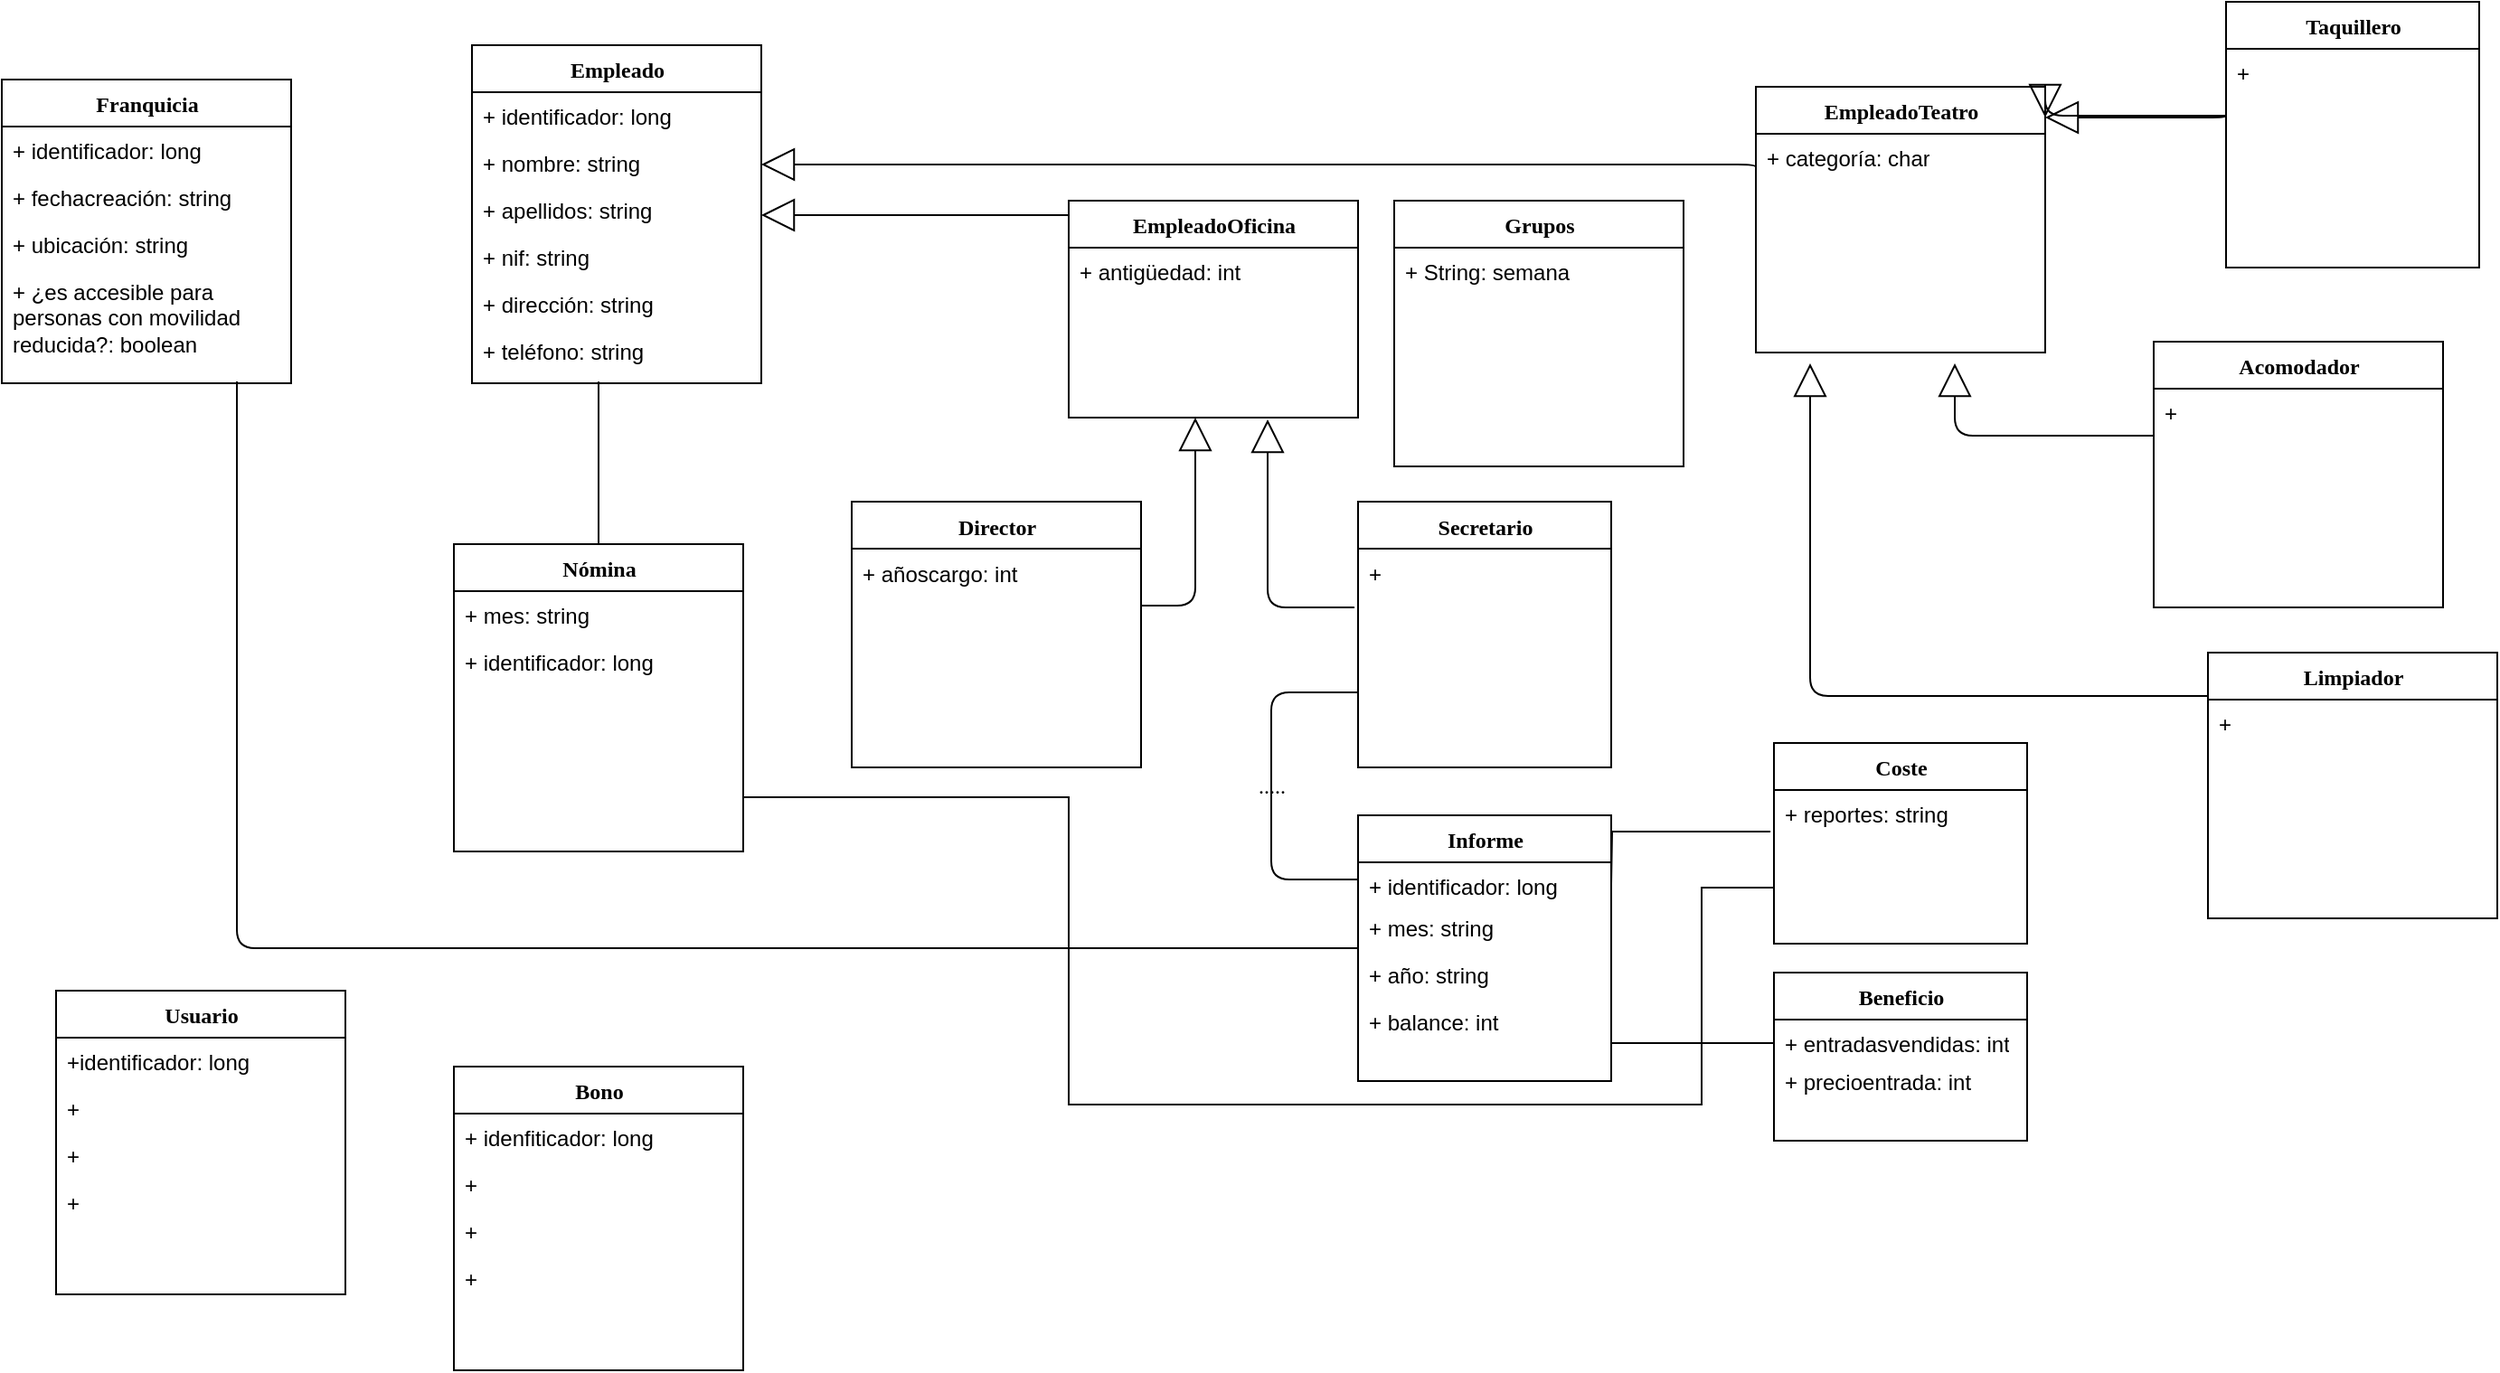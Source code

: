 <mxfile version="12.1.1" pages="1"><diagram name="Page-1" id="9f46799a-70d6-7492-0946-bef42562c5a5"><mxGraphModel dx="1306" dy="470" grid="1" gridSize="10" guides="1" tooltips="1" connect="1" arrows="1" fold="1" page="1" pageScale="1" pageWidth="1100" pageHeight="850" background="#ffffff" math="0" shadow="0"><root><mxCell id="0"/><mxCell id="1" parent="0"/><mxCell id="78961159f06e98e8-17" value="Franquicia" style="swimlane;html=1;fontStyle=1;align=center;verticalAlign=top;childLayout=stackLayout;horizontal=1;startSize=26;horizontalStack=0;resizeParent=1;resizeLast=0;collapsible=1;marginBottom=0;swimlaneFillColor=#ffffff;rounded=0;shadow=0;comic=0;labelBackgroundColor=none;strokeColor=#000000;strokeWidth=1;fillColor=none;fontFamily=Verdana;fontSize=12;fontColor=#000000;" parent="1" vertex="1"><mxGeometry x="90" y="83" width="160" height="168" as="geometry"/></mxCell><mxCell id="78961159f06e98e8-21" value="+ identificador: long" style="text;html=1;strokeColor=none;fillColor=none;align=left;verticalAlign=top;spacingLeft=4;spacingRight=4;whiteSpace=wrap;overflow=hidden;rotatable=0;points=[[0,0.5],[1,0.5]];portConstraint=eastwest;" parent="78961159f06e98e8-17" vertex="1"><mxGeometry y="26" width="160" height="26" as="geometry"/></mxCell><mxCell id="78961159f06e98e8-23" value="+ fechacreación: string" style="text;html=1;strokeColor=none;fillColor=none;align=left;verticalAlign=top;spacingLeft=4;spacingRight=4;whiteSpace=wrap;overflow=hidden;rotatable=0;points=[[0,0.5],[1,0.5]];portConstraint=eastwest;" parent="78961159f06e98e8-17" vertex="1"><mxGeometry y="52" width="160" height="26" as="geometry"/></mxCell><mxCell id="78961159f06e98e8-25" value="+ ubicación: string" style="text;html=1;strokeColor=none;fillColor=none;align=left;verticalAlign=top;spacingLeft=4;spacingRight=4;whiteSpace=wrap;overflow=hidden;rotatable=0;points=[[0,0.5],[1,0.5]];portConstraint=eastwest;" parent="78961159f06e98e8-17" vertex="1"><mxGeometry y="78" width="160" height="26" as="geometry"/></mxCell><mxCell id="78961159f06e98e8-26" value="+ ¿es accesible para personas con movilidad reducida?: boolean" style="text;html=1;strokeColor=none;fillColor=none;align=left;verticalAlign=top;spacingLeft=4;spacingRight=4;whiteSpace=wrap;overflow=hidden;rotatable=0;points=[[0,0.5],[1,0.5]];portConstraint=eastwest;" parent="78961159f06e98e8-17" vertex="1"><mxGeometry y="104" width="160" height="56" as="geometry"/></mxCell><mxCell id="78961159f06e98e8-43" value="Empleado" style="swimlane;html=1;fontStyle=1;align=center;verticalAlign=top;childLayout=stackLayout;horizontal=1;startSize=26;horizontalStack=0;resizeParent=1;resizeLast=0;collapsible=1;marginBottom=0;swimlaneFillColor=#ffffff;rounded=0;shadow=0;comic=0;labelBackgroundColor=none;strokeColor=#000000;strokeWidth=1;fillColor=none;fontFamily=Verdana;fontSize=12;fontColor=#000000;" parent="1" vertex="1"><mxGeometry x="350" y="64" width="160" height="187" as="geometry"/></mxCell><mxCell id="78961159f06e98e8-44" value="+ identificador: long&lt;br&gt;" style="text;html=1;strokeColor=none;fillColor=none;align=left;verticalAlign=top;spacingLeft=4;spacingRight=4;whiteSpace=wrap;overflow=hidden;rotatable=0;points=[[0,0.5],[1,0.5]];portConstraint=eastwest;" parent="78961159f06e98e8-43" vertex="1"><mxGeometry y="26" width="160" height="26" as="geometry"/></mxCell><mxCell id="78961159f06e98e8-45" value="+ nombre: string" style="text;html=1;strokeColor=none;fillColor=none;align=left;verticalAlign=top;spacingLeft=4;spacingRight=4;whiteSpace=wrap;overflow=hidden;rotatable=0;points=[[0,0.5],[1,0.5]];portConstraint=eastwest;" parent="78961159f06e98e8-43" vertex="1"><mxGeometry y="52" width="160" height="26" as="geometry"/></mxCell><mxCell id="78961159f06e98e8-49" value="+ apellidos: string" style="text;html=1;strokeColor=none;fillColor=none;align=left;verticalAlign=top;spacingLeft=4;spacingRight=4;whiteSpace=wrap;overflow=hidden;rotatable=0;points=[[0,0.5],[1,0.5]];portConstraint=eastwest;" parent="78961159f06e98e8-43" vertex="1"><mxGeometry y="78" width="160" height="26" as="geometry"/></mxCell><mxCell id="78961159f06e98e8-50" value="+ nif: string" style="text;html=1;strokeColor=none;fillColor=none;align=left;verticalAlign=top;spacingLeft=4;spacingRight=4;whiteSpace=wrap;overflow=hidden;rotatable=0;points=[[0,0.5],[1,0.5]];portConstraint=eastwest;" parent="78961159f06e98e8-43" vertex="1"><mxGeometry y="104" width="160" height="26" as="geometry"/></mxCell><mxCell id="SFEMNgz2yrNSmXPg0bKb-1" value="+ dirección: string" style="text;html=1;strokeColor=none;fillColor=none;align=left;verticalAlign=top;spacingLeft=4;spacingRight=4;whiteSpace=wrap;overflow=hidden;rotatable=0;points=[[0,0.5],[1,0.5]];portConstraint=eastwest;" parent="78961159f06e98e8-43" vertex="1"><mxGeometry y="130" width="160" height="26" as="geometry"/></mxCell><mxCell id="78961159f06e98e8-52" value="+ teléfono: string&lt;br&gt;" style="text;html=1;strokeColor=none;fillColor=none;align=left;verticalAlign=top;spacingLeft=4;spacingRight=4;whiteSpace=wrap;overflow=hidden;rotatable=0;points=[[0,0.5],[1,0.5]];portConstraint=eastwest;" parent="78961159f06e98e8-43" vertex="1"><mxGeometry y="156" width="160" height="26" as="geometry"/></mxCell><mxCell id="78961159f06e98e8-128" style="edgeStyle=orthogonalEdgeStyle;html=1;labelBackgroundColor=none;startFill=0;startSize=8;endArrow=block;endFill=0;endSize=16;fontFamily=Verdana;fontSize=12;" parent="1" source="78961159f06e98e8-82" target="78961159f06e98e8-43" edge="1"><mxGeometry relative="1" as="geometry"><Array as="points"><mxPoint x="650" y="158"/><mxPoint x="650" y="158"/></Array></mxGeometry></mxCell><mxCell id="78961159f06e98e8-82" value="EmpleadoOficina" style="swimlane;html=1;fontStyle=1;align=center;verticalAlign=top;childLayout=stackLayout;horizontal=1;startSize=26;horizontalStack=0;resizeParent=1;resizeLast=0;collapsible=1;marginBottom=0;swimlaneFillColor=#ffffff;rounded=0;shadow=0;comic=0;labelBackgroundColor=none;strokeColor=#000000;strokeWidth=1;fillColor=none;fontFamily=Verdana;fontSize=12;fontColor=#000000;" parent="1" vertex="1"><mxGeometry x="680" y="150" width="160" height="120" as="geometry"/></mxCell><mxCell id="78961159f06e98e8-83" value="+ antigüedad: int" style="text;html=1;strokeColor=none;fillColor=none;align=left;verticalAlign=top;spacingLeft=4;spacingRight=4;whiteSpace=wrap;overflow=hidden;rotatable=0;points=[[0,0.5],[1,0.5]];portConstraint=eastwest;" parent="78961159f06e98e8-82" vertex="1"><mxGeometry y="26" width="160" height="26" as="geometry"/></mxCell><mxCell id="78961159f06e98e8-126" style="edgeStyle=orthogonalEdgeStyle;html=1;labelBackgroundColor=none;startFill=0;startSize=8;endArrow=block;endFill=0;endSize=16;fontFamily=Verdana;fontSize=12;exitX=0;exitY=0.769;exitDx=0;exitDy=0;exitPerimeter=0;" parent="1" source="78961159f06e98e8-109" target="78961159f06e98e8-43" edge="1"><mxGeometry relative="1" as="geometry"><Array as="points"><mxPoint x="1060" y="130"/></Array><mxPoint x="1040" y="170" as="sourcePoint"/></mxGeometry></mxCell><mxCell id="78961159f06e98e8-108" value="EmpleadoTeatro" style="swimlane;html=1;fontStyle=1;align=center;verticalAlign=top;childLayout=stackLayout;horizontal=1;startSize=26;horizontalStack=0;resizeParent=1;resizeLast=0;collapsible=1;marginBottom=0;swimlaneFillColor=#ffffff;rounded=0;shadow=0;comic=0;labelBackgroundColor=none;strokeColor=#000000;strokeWidth=1;fillColor=none;fontFamily=Verdana;fontSize=12;fontColor=#000000;" parent="1" vertex="1"><mxGeometry x="1060" y="87.0" width="160" height="147" as="geometry"/></mxCell><mxCell id="78961159f06e98e8-109" value="+ categoría: char" style="text;html=1;strokeColor=none;fillColor=none;align=left;verticalAlign=top;spacingLeft=4;spacingRight=4;whiteSpace=wrap;overflow=hidden;rotatable=0;points=[[0,0.5],[1,0.5]];portConstraint=eastwest;" parent="78961159f06e98e8-108" vertex="1"><mxGeometry y="26" width="160" height="26" as="geometry"/></mxCell><mxCell id="SFEMNgz2yrNSmXPg0bKb-12" value="Taquillero" style="swimlane;html=1;fontStyle=1;align=center;verticalAlign=top;childLayout=stackLayout;horizontal=1;startSize=26;horizontalStack=0;resizeParent=1;resizeLast=0;collapsible=1;marginBottom=0;swimlaneFillColor=#ffffff;rounded=0;shadow=0;comic=0;labelBackgroundColor=none;strokeColor=#000000;strokeWidth=1;fillColor=none;fontFamily=Verdana;fontSize=12;fontColor=#000000;" parent="1" vertex="1"><mxGeometry x="1320" y="40" width="140" height="147" as="geometry"/></mxCell><mxCell id="SFEMNgz2yrNSmXPg0bKb-16" value="+" style="text;html=1;strokeColor=none;fillColor=none;align=left;verticalAlign=top;spacingLeft=4;spacingRight=4;whiteSpace=wrap;overflow=hidden;rotatable=0;points=[[0,0.5],[1,0.5]];portConstraint=eastwest;" parent="SFEMNgz2yrNSmXPg0bKb-12" vertex="1"><mxGeometry y="26" width="140" height="26" as="geometry"/></mxCell><mxCell id="SFEMNgz2yrNSmXPg0bKb-17" value="Acomodador" style="swimlane;html=1;fontStyle=1;align=center;verticalAlign=top;childLayout=stackLayout;horizontal=1;startSize=26;horizontalStack=0;resizeParent=1;resizeLast=0;collapsible=1;marginBottom=0;swimlaneFillColor=#ffffff;rounded=0;shadow=0;comic=0;labelBackgroundColor=none;strokeColor=#000000;strokeWidth=1;fillColor=none;fontFamily=Verdana;fontSize=12;fontColor=#000000;" parent="1" vertex="1"><mxGeometry x="1280" y="228.0" width="160" height="147" as="geometry"/></mxCell><mxCell id="SFEMNgz2yrNSmXPg0bKb-18" value="+&amp;nbsp;" style="text;html=1;strokeColor=none;fillColor=none;align=left;verticalAlign=top;spacingLeft=4;spacingRight=4;whiteSpace=wrap;overflow=hidden;rotatable=0;points=[[0,0.5],[1,0.5]];portConstraint=eastwest;" parent="SFEMNgz2yrNSmXPg0bKb-17" vertex="1"><mxGeometry y="26" width="160" height="26" as="geometry"/></mxCell><mxCell id="SFEMNgz2yrNSmXPg0bKb-22" value="Limpiador" style="swimlane;html=1;fontStyle=1;align=center;verticalAlign=top;childLayout=stackLayout;horizontal=1;startSize=26;horizontalStack=0;resizeParent=1;resizeLast=0;collapsible=1;marginBottom=0;swimlaneFillColor=#ffffff;rounded=0;shadow=0;comic=0;labelBackgroundColor=none;strokeColor=#000000;strokeWidth=1;fillColor=none;fontFamily=Verdana;fontSize=12;fontColor=#000000;" parent="1" vertex="1"><mxGeometry x="1310" y="400.0" width="160" height="147" as="geometry"/></mxCell><mxCell id="SFEMNgz2yrNSmXPg0bKb-23" value="+" style="text;html=1;strokeColor=none;fillColor=none;align=left;verticalAlign=top;spacingLeft=4;spacingRight=4;whiteSpace=wrap;overflow=hidden;rotatable=0;points=[[0,0.5],[1,0.5]];portConstraint=eastwest;" parent="SFEMNgz2yrNSmXPg0bKb-22" vertex="1"><mxGeometry y="26" width="160" height="26" as="geometry"/></mxCell><mxCell id="SFEMNgz2yrNSmXPg0bKb-31" style="edgeStyle=orthogonalEdgeStyle;html=1;labelBackgroundColor=none;startFill=0;startSize=8;endArrow=block;endFill=0;endSize=16;fontFamily=Verdana;fontSize=12;exitX=0;exitY=0.5;exitDx=0;exitDy=0;" parent="1" edge="1"><mxGeometry relative="1" as="geometry"><Array as="points"><mxPoint x="1320" y="103.5"/></Array><mxPoint x="1320" y="102.5" as="sourcePoint"/><mxPoint x="1220" y="104" as="targetPoint"/></mxGeometry></mxCell><mxCell id="SFEMNgz2yrNSmXPg0bKb-32" style="edgeStyle=orthogonalEdgeStyle;html=1;labelBackgroundColor=none;startFill=0;startSize=8;endArrow=block;endFill=0;endSize=16;fontFamily=Verdana;fontSize=12;exitX=0;exitY=0.5;exitDx=0;exitDy=0;" parent="1" edge="1"><mxGeometry relative="1" as="geometry"><Array as="points"><mxPoint x="1320" y="103.5"/></Array><mxPoint x="1320" y="103" as="sourcePoint"/><mxPoint x="1220" y="104" as="targetPoint"/></mxGeometry></mxCell><mxCell id="SFEMNgz2yrNSmXPg0bKb-33" style="edgeStyle=orthogonalEdgeStyle;html=1;labelBackgroundColor=none;startFill=0;startSize=8;endArrow=block;endFill=0;endSize=16;fontFamily=Verdana;fontSize=12;exitX=0;exitY=0.5;exitDx=0;exitDy=0;" parent="1" edge="1"><mxGeometry relative="1" as="geometry"><Array as="points"><mxPoint x="1280" y="280.5"/></Array><mxPoint x="1280" y="280" as="sourcePoint"/><mxPoint x="1170" y="240" as="targetPoint"/></mxGeometry></mxCell><mxCell id="SFEMNgz2yrNSmXPg0bKb-34" style="edgeStyle=orthogonalEdgeStyle;html=1;labelBackgroundColor=none;startFill=0;startSize=8;endArrow=block;endFill=0;endSize=16;fontFamily=Verdana;fontSize=12;exitX=0;exitY=0.5;exitDx=0;exitDy=0;" parent="1" edge="1"><mxGeometry relative="1" as="geometry"><Array as="points"><mxPoint x="1310" y="424.5"/></Array><mxPoint x="1310" y="424" as="sourcePoint"/><mxPoint x="1090" y="240" as="targetPoint"/></mxGeometry></mxCell><mxCell id="SFEMNgz2yrNSmXPg0bKb-36" value="&lt;span style=&quot;font-family: &amp;#34;helvetica&amp;#34; , &amp;#34;arial&amp;#34; , sans-serif ; font-size: 0px&quot;&gt;%3CmxGraphModel%3E%3Croot%3E%3CmxCell%20id%3D%220%22%2F%3E%3CmxCell%20id%3D%221%22%20parent%3D%220%22%2F%3E%3CmxCell%20id%3D%222%22%20value%3D%22Taquillero%22%20style%3D%22swimlane%3Bhtml%3D1%3BfontStyle%3D1%3Balign%3Dcenter%3BverticalAlign%3Dtop%3BchildLayout%3DstackLayout%3Bhorizontal%3D1%3BstartSize%3D26%3BhorizontalStack%3D0%3BresizeParent%3D1%3BresizeLast%3D0%3Bcollapsible%3D1%3BmarginBottom%3D0%3BswimlaneFillColor%3D%23ffffff%3Brounded%3D0%3Bshadow%3D0%3Bcomic%3D0%3BlabelBackgroundColor%3Dnone%3BstrokeColor%3D%23000000%3BstrokeWidth%3D1%3BfillColor%3Dnone%3BfontFamily%3DVerdana%3BfontSize%3D12%3BfontColor%3D%23000000%3B%22%20vertex%3D%221%22%20parent%3D%221%22%3E%3CmxGeometry%20x%3D%221320%22%20y%3D%2240%22%20width%3D%22140%22%20height%3D%22147%22%20as%3D%22geometry%22%2F%3E%3C%2FmxCell%3E%3CmxCell%20id%3D%223%22%20value%3D%22%2B%20method(type)%3A%20type%22%20style%3D%22text%3Bhtml%3D1%3BstrokeColor%3Dnone%3BfillColor%3Dnone%3Balign%3Dleft%3BverticalAlign%3Dtop%3BspacingLeft%3D4%3BspacingRight%3D4%3BwhiteSpace%3Dwrap%3Boverflow%3Dhidden%3Brotatable%3D0%3Bpoints%3D%5B%5B0%2C0.5%5D%2C%5B1%2C0.5%5D%5D%3BportConstraint%3Deastwest%3B%22%20vertex%3D%221%22%20parent%3D%222%22%3E%3CmxGeometry%20y%3D%2226%22%20width%3D%22140%22%20height%3D%2226%22%20as%3D%22geometry%22%2F%3E%3C%2FmxCell%3E%3CmxCell%20id%3D%224%22%20value%3D%22Acomodador%22%20style%3D%22swimlane%3Bhtml%3D1%3BfontStyle%3D1%3Balign%3Dcenter%3BverticalAlign%3Dtop%3BchildLayout%3DstackLayout%3Bhorizontal%3D1%3BstartSize%3D26%3BhorizontalStack%3D0%3BresizeParent%3D1%3BresizeLast%3D0%3Bcollapsible%3D1%3BmarginBottom%3D0%3BswimlaneFillColor%3D%23ffffff%3Brounded%3D0%3Bshadow%3D0%3Bcomic%3D0%3BlabelBackgroundColor%3Dnone%3BstrokeColor%3D%23000000%3BstrokeWidth%3D1%3BfillColor%3Dnone%3BfontFamily%3DVerdana%3BfontSize%3D12%3BfontColor%3D%23000000%3B%22%20vertex%3D%221%22%20parent%3D%221%22%3E%3CmxGeometry%20x%3D%221280%22%20y%3D%22228.0%22%20width%3D%22160%22%20height%3D%22147%22%20as%3D%22geometry%22%2F%3E%3C%2FmxCell%3E%3CmxCell%20id%3D%225%22%20value%3D%22%2B%20categor%C3%ADa%3A%20char%22%20style%3D%22text%3Bhtml%3D1%3BstrokeColor%3Dnone%3BfillColor%3Dnone%3Balign%3Dleft%3BverticalAlign%3Dtop%3BspacingLeft%3D4%3BspacingRight%3D4%3BwhiteSpace%3Dwrap%3Boverflow%3Dhidden%3Brotatable%3D0%3Bpoints%3D%5B%5B0%2C0.5%5D%2C%5B1%2C0.5%5D%5D%3BportConstraint%3Deastwest%3B%22%20vertex%3D%221%22%20parent%3D%224%22%3E%3CmxGeometry%20y%3D%2226%22%20width%3D%22160%22%20height%3D%2226%22%20as%3D%22geometry%22%2F%3E%3C%2FmxCell%3E%3C%2Froot%3E%3C%2FmxGraphModel%3E&lt;/span&gt;" style="text;html=1;resizable=0;points=[];autosize=1;align=left;verticalAlign=top;spacingTop=-4;" parent="1" vertex="1"><mxGeometry x="686" y="433" width="20" height="20" as="geometry"/></mxCell><mxCell id="SFEMNgz2yrNSmXPg0bKb-37" value="Secretario" style="swimlane;html=1;fontStyle=1;align=center;verticalAlign=top;childLayout=stackLayout;horizontal=1;startSize=26;horizontalStack=0;resizeParent=1;resizeLast=0;collapsible=1;marginBottom=0;swimlaneFillColor=#ffffff;rounded=0;shadow=0;comic=0;labelBackgroundColor=none;strokeColor=#000000;strokeWidth=1;fillColor=none;fontFamily=Verdana;fontSize=12;fontColor=#000000;" parent="1" vertex="1"><mxGeometry x="840" y="316.5" width="140" height="147" as="geometry"/></mxCell><mxCell id="SFEMNgz2yrNSmXPg0bKb-38" value="+" style="text;html=1;strokeColor=none;fillColor=none;align=left;verticalAlign=top;spacingLeft=4;spacingRight=4;whiteSpace=wrap;overflow=hidden;rotatable=0;points=[[0,0.5],[1,0.5]];portConstraint=eastwest;" parent="SFEMNgz2yrNSmXPg0bKb-37" vertex="1"><mxGeometry y="26" width="140" height="26" as="geometry"/></mxCell><mxCell id="SFEMNgz2yrNSmXPg0bKb-39" value="Director" style="swimlane;html=1;fontStyle=1;align=center;verticalAlign=top;childLayout=stackLayout;horizontal=1;startSize=26;horizontalStack=0;resizeParent=1;resizeLast=0;collapsible=1;marginBottom=0;swimlaneFillColor=#ffffff;rounded=0;shadow=0;comic=0;labelBackgroundColor=none;strokeColor=#000000;strokeWidth=1;fillColor=none;fontFamily=Verdana;fontSize=12;fontColor=#000000;" parent="1" vertex="1"><mxGeometry x="560" y="316.5" width="160" height="147" as="geometry"/></mxCell><mxCell id="SFEMNgz2yrNSmXPg0bKb-40" value="+ añoscargo: int" style="text;html=1;strokeColor=none;fillColor=none;align=left;verticalAlign=top;spacingLeft=4;spacingRight=4;whiteSpace=wrap;overflow=hidden;rotatable=0;points=[[0,0.5],[1,0.5]];portConstraint=eastwest;" parent="SFEMNgz2yrNSmXPg0bKb-39" vertex="1"><mxGeometry y="26" width="160" height="26" as="geometry"/></mxCell><mxCell id="SFEMNgz2yrNSmXPg0bKb-41" style="edgeStyle=orthogonalEdgeStyle;html=1;labelBackgroundColor=none;startFill=0;startSize=8;endArrow=block;endFill=0;endSize=16;fontFamily=Verdana;fontSize=12;" parent="SFEMNgz2yrNSmXPg0bKb-39" edge="1"><mxGeometry relative="1" as="geometry"><Array as="points"><mxPoint x="190" y="58"/></Array><mxPoint x="160" y="57.5" as="sourcePoint"/><mxPoint x="190" y="-46.5" as="targetPoint"/></mxGeometry></mxCell><mxCell id="SFEMNgz2yrNSmXPg0bKb-42" style="edgeStyle=orthogonalEdgeStyle;html=1;labelBackgroundColor=none;startFill=0;startSize=8;endArrow=block;endFill=0;endSize=16;fontFamily=Verdana;fontSize=12;" parent="1" edge="1"><mxGeometry relative="1" as="geometry"><Array as="points"><mxPoint x="838" y="375"/><mxPoint x="790" y="375"/></Array><mxPoint x="838" y="375" as="sourcePoint"/><mxPoint x="790" y="271" as="targetPoint"/></mxGeometry></mxCell><mxCell id="SFEMNgz2yrNSmXPg0bKb-43" value="Informe" style="swimlane;html=1;fontStyle=1;align=center;verticalAlign=top;childLayout=stackLayout;horizontal=1;startSize=26;horizontalStack=0;resizeParent=1;resizeLast=0;collapsible=1;marginBottom=0;swimlaneFillColor=#ffffff;rounded=0;shadow=0;comic=0;labelBackgroundColor=none;strokeColor=#000000;strokeWidth=1;fillColor=none;fontFamily=Verdana;fontSize=12;fontColor=#000000;" parent="1" vertex="1"><mxGeometry x="840" y="490" width="140" height="147" as="geometry"/></mxCell><mxCell id="SFEMNgz2yrNSmXPg0bKb-44" value="+ identificador: long" style="text;html=1;strokeColor=none;fillColor=none;align=left;verticalAlign=top;spacingLeft=4;spacingRight=4;whiteSpace=wrap;overflow=hidden;rotatable=0;points=[[0,0.5],[1,0.5]];portConstraint=eastwest;" parent="SFEMNgz2yrNSmXPg0bKb-43" vertex="1"><mxGeometry y="26" width="140" height="26" as="geometry"/></mxCell><mxCell id="SFEMNgz2yrNSmXPg0bKb-45" value="....." style="edgeStyle=orthogonalEdgeStyle;html=1;labelBackgroundColor=none;startFill=0;startSize=8;endArrow=none;endFill=0;endSize=16;fontFamily=Verdana;fontSize=12;" parent="1" edge="1"><mxGeometry relative="1" as="geometry"><Array as="points"><mxPoint x="840" y="525.5"/><mxPoint x="792" y="525.5"/></Array><mxPoint x="840" y="525.5" as="sourcePoint"/><mxPoint x="840" y="422" as="targetPoint"/></mxGeometry></mxCell><mxCell id="SFEMNgz2yrNSmXPg0bKb-47" style="edgeStyle=orthogonalEdgeStyle;html=1;labelBackgroundColor=none;startFill=0;startSize=8;endArrow=none;endFill=0;endSize=16;fontFamily=Verdana;fontSize=12;" parent="1" edge="1"><mxGeometry relative="1" as="geometry"><Array as="points"><mxPoint x="220" y="564"/></Array><mxPoint x="840" y="563.5" as="sourcePoint"/><mxPoint x="220" y="250" as="targetPoint"/></mxGeometry></mxCell><mxCell id="SFEMNgz2yrNSmXPg0bKb-63" value="" style="edgeStyle=orthogonalEdgeStyle;rounded=0;orthogonalLoop=1;jettySize=auto;html=1;endArrow=none;endFill=0;entryX=-0.014;entryY=0.885;entryDx=0;entryDy=0;entryPerimeter=0;" parent="1" target="SFEMNgz2yrNSmXPg0bKb-68" edge="1"><mxGeometry relative="1" as="geometry"><mxPoint x="980" y="528" as="sourcePoint"/><mxPoint x="1060" y="552" as="targetPoint"/></mxGeometry></mxCell><mxCell id="SFEMNgz2yrNSmXPg0bKb-51" value="+ mes: string" style="text;html=1;strokeColor=none;fillColor=none;align=left;verticalAlign=top;spacingLeft=4;spacingRight=4;whiteSpace=wrap;overflow=hidden;rotatable=0;points=[[0,0.5],[1,0.5]];portConstraint=eastwest;" parent="1" vertex="1"><mxGeometry x="840" y="539" width="140" height="26" as="geometry"/></mxCell><mxCell id="SFEMNgz2yrNSmXPg0bKb-52" value="+ año: string" style="text;html=1;strokeColor=none;fillColor=none;align=left;verticalAlign=top;spacingLeft=4;spacingRight=4;whiteSpace=wrap;overflow=hidden;rotatable=0;points=[[0,0.5],[1,0.5]];portConstraint=eastwest;" parent="1" vertex="1"><mxGeometry x="840" y="565" width="140" height="26" as="geometry"/></mxCell><mxCell id="SFEMNgz2yrNSmXPg0bKb-59" style="edgeStyle=orthogonalEdgeStyle;rounded=0;orthogonalLoop=1;jettySize=auto;html=1;endArrow=none;endFill=0;" parent="1" source="SFEMNgz2yrNSmXPg0bKb-53" edge="1"><mxGeometry relative="1" as="geometry"><mxPoint x="420" y="250" as="targetPoint"/></mxGeometry></mxCell><mxCell id="SFEMNgz2yrNSmXPg0bKb-53" value="Nómina" style="swimlane;html=1;fontStyle=1;align=center;verticalAlign=top;childLayout=stackLayout;horizontal=1;startSize=26;horizontalStack=0;resizeParent=1;resizeLast=0;collapsible=1;marginBottom=0;swimlaneFillColor=#ffffff;rounded=0;shadow=0;comic=0;labelBackgroundColor=none;strokeColor=#000000;strokeWidth=1;fillColor=none;fontFamily=Verdana;fontSize=12;fontColor=#000000;" parent="1" vertex="1"><mxGeometry x="340" y="340" width="160" height="170" as="geometry"/></mxCell><mxCell id="SFEMNgz2yrNSmXPg0bKb-54" value="+ mes: string" style="text;html=1;strokeColor=none;fillColor=none;align=left;verticalAlign=top;spacingLeft=4;spacingRight=4;whiteSpace=wrap;overflow=hidden;rotatable=0;points=[[0,0.5],[1,0.5]];portConstraint=eastwest;" parent="SFEMNgz2yrNSmXPg0bKb-53" vertex="1"><mxGeometry y="26" width="160" height="26" as="geometry"/></mxCell><mxCell id="ylH_zOTgc1RDATEI8c0J-6" value="+ identificador: long" style="text;html=1;strokeColor=none;fillColor=none;align=left;verticalAlign=top;spacingLeft=4;spacingRight=4;whiteSpace=wrap;overflow=hidden;rotatable=0;points=[[0,0.5],[1,0.5]];portConstraint=eastwest;" parent="SFEMNgz2yrNSmXPg0bKb-53" vertex="1"><mxGeometry y="52" width="160" height="26" as="geometry"/></mxCell><mxCell id="SFEMNgz2yrNSmXPg0bKb-65" value="Beneficio" style="swimlane;html=1;fontStyle=1;align=center;verticalAlign=top;childLayout=stackLayout;horizontal=1;startSize=26;horizontalStack=0;resizeParent=1;resizeLast=0;collapsible=1;marginBottom=0;swimlaneFillColor=#ffffff;rounded=0;shadow=0;comic=0;labelBackgroundColor=none;strokeColor=#000000;strokeWidth=1;fillColor=none;fontFamily=Verdana;fontSize=12;fontColor=#000000;" parent="1" vertex="1"><mxGeometry x="1070" y="577" width="140" height="93" as="geometry"/></mxCell><mxCell id="SFEMNgz2yrNSmXPg0bKb-66" value="+ entradasvendidas: int" style="text;html=1;strokeColor=none;fillColor=none;align=left;verticalAlign=top;spacingLeft=4;spacingRight=4;whiteSpace=wrap;overflow=hidden;rotatable=0;points=[[0,0.5],[1,0.5]];portConstraint=eastwest;" parent="SFEMNgz2yrNSmXPg0bKb-65" vertex="1"><mxGeometry y="26" width="140" height="26" as="geometry"/></mxCell><mxCell id="ylH_zOTgc1RDATEI8c0J-1" style="edgeStyle=orthogonalEdgeStyle;rounded=0;orthogonalLoop=1;jettySize=auto;html=1;endArrow=none;endFill=0;" parent="1" source="SFEMNgz2yrNSmXPg0bKb-67" edge="1"><mxGeometry relative="1" as="geometry"><mxPoint x="500" y="480" as="targetPoint"/><Array as="points"><mxPoint x="1030" y="530"/><mxPoint x="1030" y="650"/><mxPoint x="680" y="650"/><mxPoint x="680" y="480"/></Array></mxGeometry></mxCell><mxCell id="SFEMNgz2yrNSmXPg0bKb-67" value="Coste" style="swimlane;html=1;fontStyle=1;align=center;verticalAlign=top;childLayout=stackLayout;horizontal=1;startSize=26;horizontalStack=0;resizeParent=1;resizeLast=0;collapsible=1;marginBottom=0;swimlaneFillColor=#ffffff;rounded=0;shadow=0;comic=0;labelBackgroundColor=none;strokeColor=#000000;strokeWidth=1;fillColor=none;fontFamily=Verdana;fontSize=12;fontColor=#000000;" parent="1" vertex="1"><mxGeometry x="1070" y="450" width="140" height="111" as="geometry"/></mxCell><mxCell id="SFEMNgz2yrNSmXPg0bKb-68" value="+ reportes: string" style="text;html=1;strokeColor=none;fillColor=none;align=left;verticalAlign=top;spacingLeft=4;spacingRight=4;whiteSpace=wrap;overflow=hidden;rotatable=0;points=[[0,0.5],[1,0.5]];portConstraint=eastwest;" parent="SFEMNgz2yrNSmXPg0bKb-67" vertex="1"><mxGeometry y="26" width="140" height="26" as="geometry"/></mxCell><mxCell id="SFEMNgz2yrNSmXPg0bKb-69" style="edgeStyle=orthogonalEdgeStyle;rounded=0;orthogonalLoop=1;jettySize=auto;html=1;endArrow=none;endFill=0;" parent="1" source="SFEMNgz2yrNSmXPg0bKb-66" edge="1"><mxGeometry relative="1" as="geometry"><mxPoint x="980" y="616" as="targetPoint"/></mxGeometry></mxCell><mxCell id="SFEMNgz2yrNSmXPg0bKb-70" value="Usuario" style="swimlane;html=1;fontStyle=1;align=center;verticalAlign=top;childLayout=stackLayout;horizontal=1;startSize=26;horizontalStack=0;resizeParent=1;resizeLast=0;collapsible=1;marginBottom=0;swimlaneFillColor=#ffffff;rounded=0;shadow=0;comic=0;labelBackgroundColor=none;strokeColor=#000000;strokeWidth=1;fillColor=none;fontFamily=Verdana;fontSize=12;fontColor=#000000;" parent="1" vertex="1"><mxGeometry x="120" y="587" width="160" height="168" as="geometry"/></mxCell><mxCell id="SFEMNgz2yrNSmXPg0bKb-71" value="+identificador: long" style="text;html=1;strokeColor=none;fillColor=none;align=left;verticalAlign=top;spacingLeft=4;spacingRight=4;whiteSpace=wrap;overflow=hidden;rotatable=0;points=[[0,0.5],[1,0.5]];portConstraint=eastwest;" parent="SFEMNgz2yrNSmXPg0bKb-70" vertex="1"><mxGeometry y="26" width="160" height="26" as="geometry"/></mxCell><mxCell id="SFEMNgz2yrNSmXPg0bKb-72" value="+" style="text;html=1;strokeColor=none;fillColor=none;align=left;verticalAlign=top;spacingLeft=4;spacingRight=4;whiteSpace=wrap;overflow=hidden;rotatable=0;points=[[0,0.5],[1,0.5]];portConstraint=eastwest;" parent="SFEMNgz2yrNSmXPg0bKb-70" vertex="1"><mxGeometry y="52" width="160" height="26" as="geometry"/></mxCell><mxCell id="SFEMNgz2yrNSmXPg0bKb-73" value="+" style="text;html=1;strokeColor=none;fillColor=none;align=left;verticalAlign=top;spacingLeft=4;spacingRight=4;whiteSpace=wrap;overflow=hidden;rotatable=0;points=[[0,0.5],[1,0.5]];portConstraint=eastwest;" parent="SFEMNgz2yrNSmXPg0bKb-70" vertex="1"><mxGeometry y="78" width="160" height="26" as="geometry"/></mxCell><mxCell id="SFEMNgz2yrNSmXPg0bKb-74" value="+" style="text;html=1;strokeColor=none;fillColor=none;align=left;verticalAlign=top;spacingLeft=4;spacingRight=4;whiteSpace=wrap;overflow=hidden;rotatable=0;points=[[0,0.5],[1,0.5]];portConstraint=eastwest;" parent="SFEMNgz2yrNSmXPg0bKb-70" vertex="1"><mxGeometry y="104" width="160" height="56" as="geometry"/></mxCell><mxCell id="SFEMNgz2yrNSmXPg0bKb-75" value="Bono" style="swimlane;html=1;fontStyle=1;align=center;verticalAlign=top;childLayout=stackLayout;horizontal=1;startSize=26;horizontalStack=0;resizeParent=1;resizeLast=0;collapsible=1;marginBottom=0;swimlaneFillColor=#ffffff;rounded=0;shadow=0;comic=0;labelBackgroundColor=none;strokeColor=#000000;strokeWidth=1;fillColor=none;fontFamily=Verdana;fontSize=12;fontColor=#000000;" parent="1" vertex="1"><mxGeometry x="340" y="629" width="160" height="168" as="geometry"/></mxCell><mxCell id="SFEMNgz2yrNSmXPg0bKb-76" value="+ idenfiticador: long" style="text;html=1;strokeColor=none;fillColor=none;align=left;verticalAlign=top;spacingLeft=4;spacingRight=4;whiteSpace=wrap;overflow=hidden;rotatable=0;points=[[0,0.5],[1,0.5]];portConstraint=eastwest;" parent="SFEMNgz2yrNSmXPg0bKb-75" vertex="1"><mxGeometry y="26" width="160" height="26" as="geometry"/></mxCell><mxCell id="SFEMNgz2yrNSmXPg0bKb-77" value="+" style="text;html=1;strokeColor=none;fillColor=none;align=left;verticalAlign=top;spacingLeft=4;spacingRight=4;whiteSpace=wrap;overflow=hidden;rotatable=0;points=[[0,0.5],[1,0.5]];portConstraint=eastwest;" parent="SFEMNgz2yrNSmXPg0bKb-75" vertex="1"><mxGeometry y="52" width="160" height="26" as="geometry"/></mxCell><mxCell id="SFEMNgz2yrNSmXPg0bKb-78" value="+" style="text;html=1;strokeColor=none;fillColor=none;align=left;verticalAlign=top;spacingLeft=4;spacingRight=4;whiteSpace=wrap;overflow=hidden;rotatable=0;points=[[0,0.5],[1,0.5]];portConstraint=eastwest;" parent="SFEMNgz2yrNSmXPg0bKb-75" vertex="1"><mxGeometry y="78" width="160" height="26" as="geometry"/></mxCell><mxCell id="SFEMNgz2yrNSmXPg0bKb-79" value="+" style="text;html=1;strokeColor=none;fillColor=none;align=left;verticalAlign=top;spacingLeft=4;spacingRight=4;whiteSpace=wrap;overflow=hidden;rotatable=0;points=[[0,0.5],[1,0.5]];portConstraint=eastwest;" parent="SFEMNgz2yrNSmXPg0bKb-75" vertex="1"><mxGeometry y="104" width="160" height="56" as="geometry"/></mxCell><mxCell id="ylH_zOTgc1RDATEI8c0J-5" value="+ precioentrada: int" style="text;html=1;strokeColor=none;fillColor=none;align=left;verticalAlign=top;spacingLeft=4;spacingRight=4;whiteSpace=wrap;overflow=hidden;rotatable=0;points=[[0,0.5],[1,0.5]];portConstraint=eastwest;" parent="1" vertex="1"><mxGeometry x="1070" y="623.5" width="140" height="26" as="geometry"/></mxCell><mxCell id="ylH_zOTgc1RDATEI8c0J-7" value="+ balance: int" style="text;html=1;strokeColor=none;fillColor=none;align=left;verticalAlign=top;spacingLeft=4;spacingRight=4;whiteSpace=wrap;overflow=hidden;rotatable=0;points=[[0,0.5],[1,0.5]];portConstraint=eastwest;" parent="1" vertex="1"><mxGeometry x="840" y="591" width="140" height="26" as="geometry"/></mxCell><mxCell id="_V36rOQWVL-fImw2PNME-1" value="Grupos" style="swimlane;html=1;fontStyle=1;align=center;verticalAlign=top;childLayout=stackLayout;horizontal=1;startSize=26;horizontalStack=0;resizeParent=1;resizeLast=0;collapsible=1;marginBottom=0;swimlaneFillColor=#ffffff;rounded=0;shadow=0;comic=0;labelBackgroundColor=none;strokeColor=#000000;strokeWidth=1;fillColor=none;fontFamily=Verdana;fontSize=12;fontColor=#000000;" vertex="1" parent="1"><mxGeometry x="860" y="150.0" width="160" height="147" as="geometry"/></mxCell><mxCell id="_V36rOQWVL-fImw2PNME-2" value="+ String: semana" style="text;html=1;strokeColor=none;fillColor=none;align=left;verticalAlign=top;spacingLeft=4;spacingRight=4;whiteSpace=wrap;overflow=hidden;rotatable=0;points=[[0,0.5],[1,0.5]];portConstraint=eastwest;" vertex="1" parent="_V36rOQWVL-fImw2PNME-1"><mxGeometry y="26" width="160" height="26" as="geometry"/></mxCell></root></mxGraphModel></diagram></mxfile>